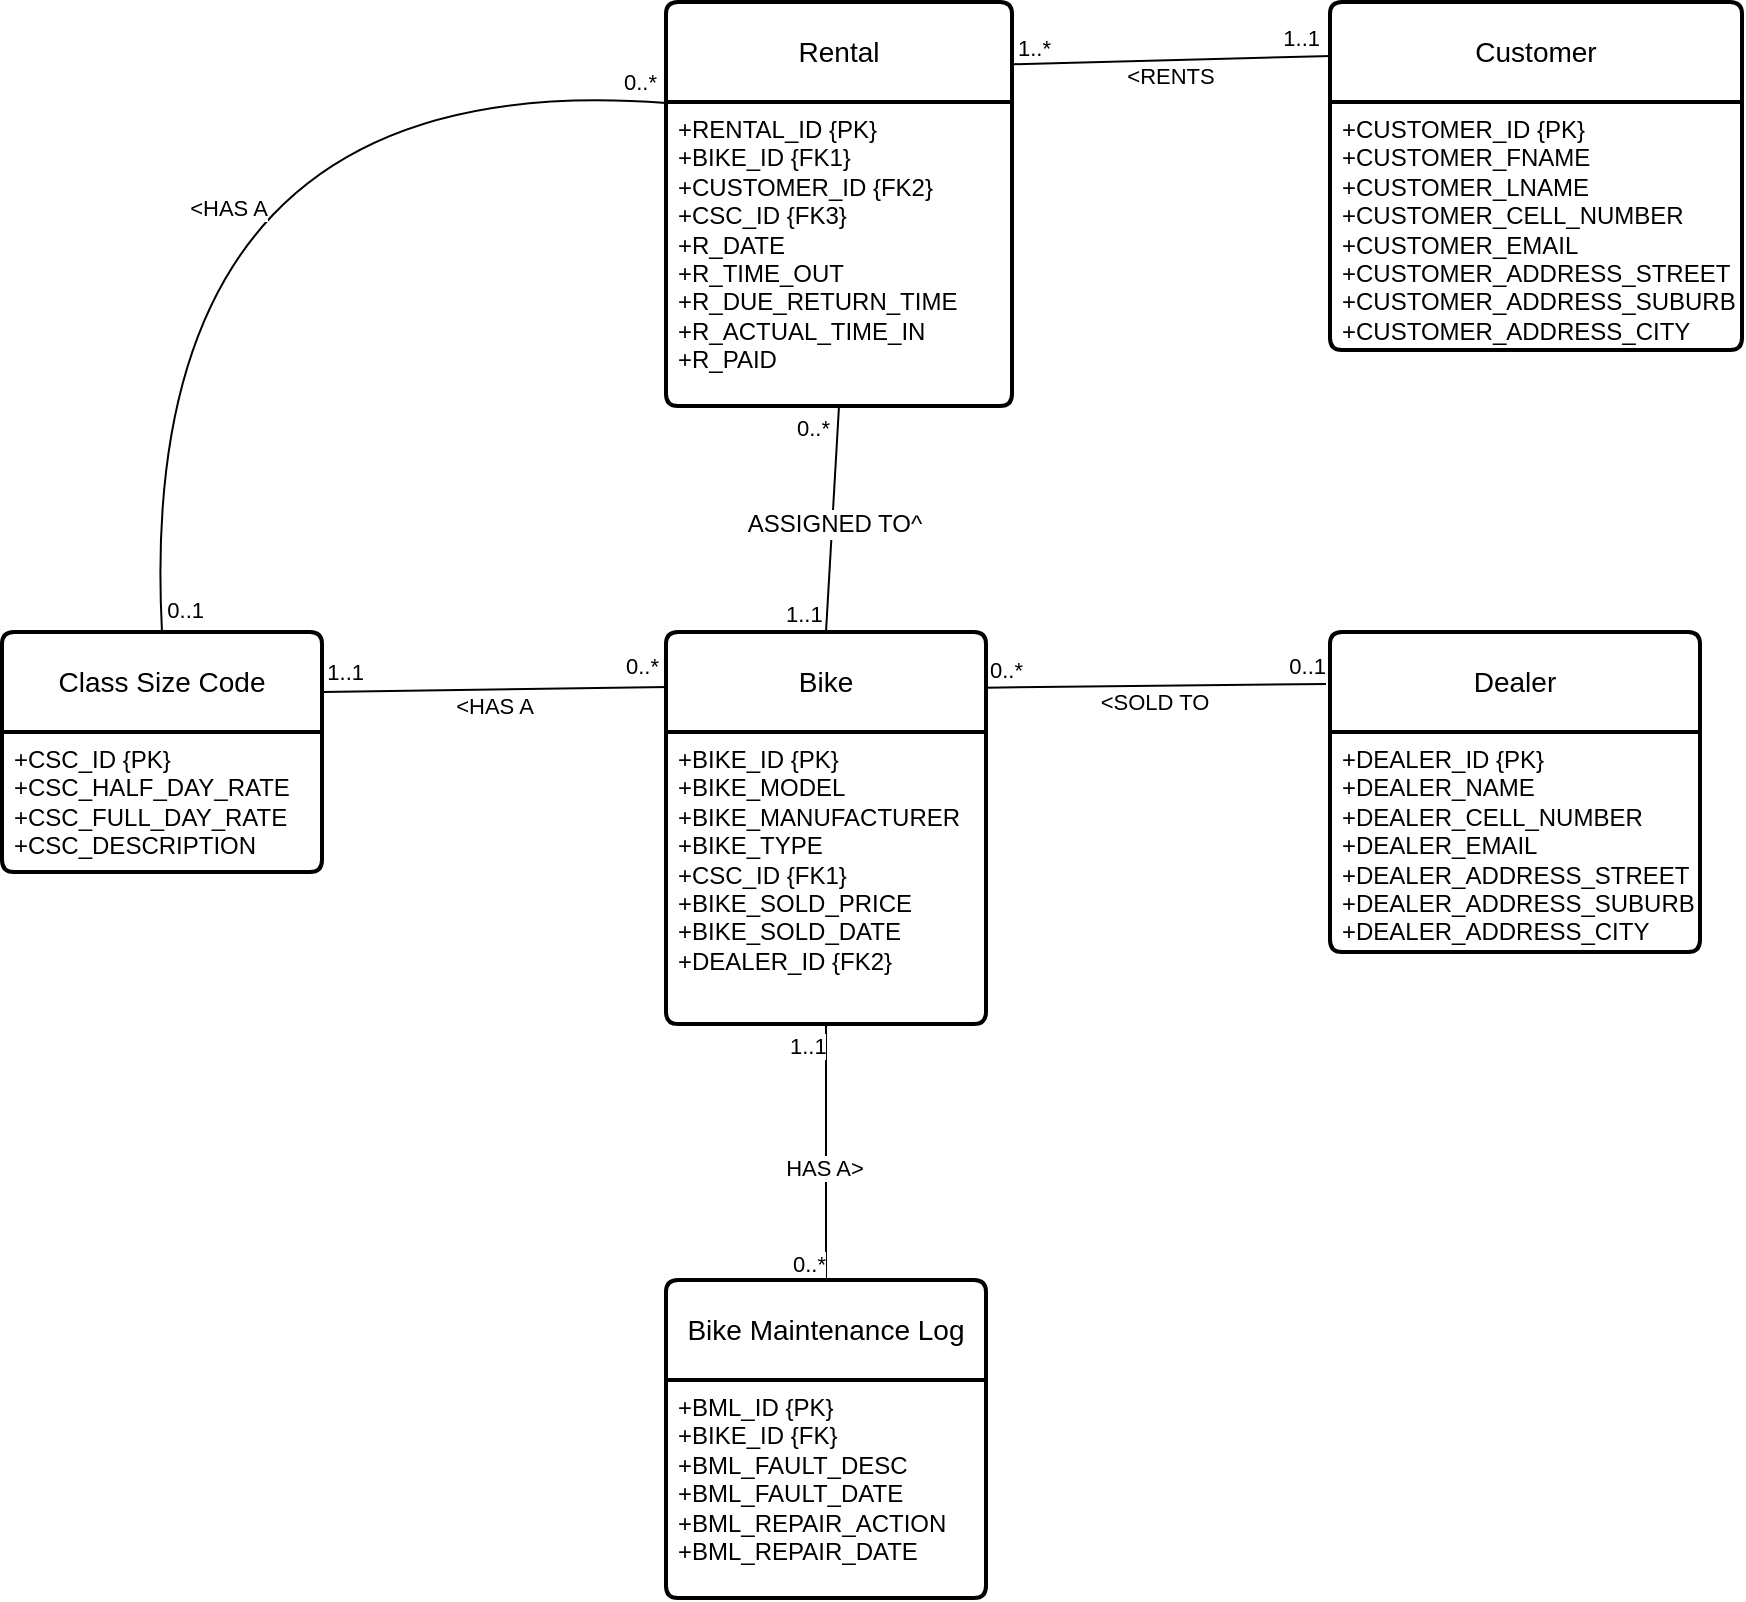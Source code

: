 <mxfile version="26.1.0">
  <diagram name="Page-1" id="AstR03fi6MBcgD1E8EU9">
    <mxGraphModel dx="1220" dy="1469" grid="0" gridSize="10" guides="1" tooltips="1" connect="1" arrows="1" fold="1" page="0" pageScale="1" pageWidth="827" pageHeight="1169" math="0" shadow="0">
      <root>
        <mxCell id="0" />
        <mxCell id="1" parent="0" />
        <mxCell id="aqHq-pnbUR2po78qSnEL-1" value="" style="endArrow=none;html=1;rounded=0;fontSize=12;startSize=8;endSize=8;curved=1;startFill=0;exitX=0.998;exitY=0.142;exitDx=0;exitDy=0;exitPerimeter=0;" edge="1" parent="1" source="aqHq-pnbUR2po78qSnEL-5">
          <mxGeometry relative="1" as="geometry">
            <mxPoint x="126" y="-140" as="sourcePoint" />
            <mxPoint x="311" y="-51" as="targetPoint" />
          </mxGeometry>
        </mxCell>
        <mxCell id="aqHq-pnbUR2po78qSnEL-2" value="&amp;lt;SOLD TO" style="edgeLabel;resizable=0;html=1;;align=center;verticalAlign=middle;" connectable="0" vertex="1" parent="aqHq-pnbUR2po78qSnEL-1">
          <mxGeometry relative="1" as="geometry">
            <mxPoint x="-1" y="8" as="offset" />
          </mxGeometry>
        </mxCell>
        <mxCell id="aqHq-pnbUR2po78qSnEL-3" value="0..*" style="edgeLabel;resizable=0;html=1;;align=left;verticalAlign=bottom;" connectable="0" vertex="1" parent="aqHq-pnbUR2po78qSnEL-1">
          <mxGeometry x="-1" relative="1" as="geometry" />
        </mxCell>
        <mxCell id="aqHq-pnbUR2po78qSnEL-4" value="0..1" style="edgeLabel;resizable=0;html=1;;align=right;verticalAlign=bottom;" connectable="0" vertex="1" parent="aqHq-pnbUR2po78qSnEL-1">
          <mxGeometry x="1" relative="1" as="geometry" />
        </mxCell>
        <mxCell id="aqHq-pnbUR2po78qSnEL-5" value="Bike" style="swimlane;childLayout=stackLayout;horizontal=1;startSize=50;horizontalStack=0;rounded=1;fontSize=14;fontStyle=0;strokeWidth=2;resizeParent=0;resizeLast=1;shadow=0;dashed=0;align=center;arcSize=4;whiteSpace=wrap;html=1;" vertex="1" parent="1">
          <mxGeometry x="-19" y="-77" width="160" height="196" as="geometry" />
        </mxCell>
        <mxCell id="aqHq-pnbUR2po78qSnEL-6" value="+BIKE_ID {PK}&lt;div&gt;+BIKE_MODEL&lt;/div&gt;&lt;div&gt;+BIKE_MANUFACTURER&lt;/div&gt;&lt;div&gt;+BIKE_TYPE&lt;/div&gt;&lt;div&gt;+CSC_ID {FK1}&lt;/div&gt;&lt;div&gt;+BIKE_SOLD_PRICE&lt;/div&gt;&lt;div&gt;+BIKE_SOLD_DATE&lt;/div&gt;&lt;div&gt;+DEALER_ID {FK2}&lt;/div&gt;" style="align=left;strokeColor=none;fillColor=none;spacingLeft=4;spacingRight=4;fontSize=12;verticalAlign=top;resizable=0;rotatable=0;part=1;html=1;whiteSpace=wrap;" vertex="1" parent="aqHq-pnbUR2po78qSnEL-5">
          <mxGeometry y="50" width="160" height="146" as="geometry" />
        </mxCell>
        <mxCell id="aqHq-pnbUR2po78qSnEL-7" value="Dealer" style="swimlane;childLayout=stackLayout;horizontal=1;startSize=50;horizontalStack=0;rounded=1;fontSize=14;fontStyle=0;strokeWidth=2;resizeParent=0;resizeLast=1;shadow=0;dashed=0;align=center;arcSize=4;whiteSpace=wrap;html=1;" vertex="1" parent="1">
          <mxGeometry x="313" y="-77" width="185" height="160" as="geometry" />
        </mxCell>
        <mxCell id="aqHq-pnbUR2po78qSnEL-8" value="+DEALER_ID {PK}&lt;div&gt;+DEALER_NAME&lt;/div&gt;&lt;div&gt;+DEALER_CELL_NUMBER&lt;/div&gt;&lt;div&gt;+DEALER_EMAIL&lt;/div&gt;&lt;div&gt;+DEALER_ADDRESS_STREET&lt;/div&gt;&lt;div&gt;+DEALER_ADDRESS_SUBURB&lt;/div&gt;&lt;div&gt;+DEALER_ADDRESS_CITY&lt;/div&gt;" style="align=left;strokeColor=none;fillColor=none;spacingLeft=4;spacingRight=4;fontSize=12;verticalAlign=top;resizable=0;rotatable=0;part=1;html=1;whiteSpace=wrap;" vertex="1" parent="aqHq-pnbUR2po78qSnEL-7">
          <mxGeometry y="50" width="185" height="110" as="geometry" />
        </mxCell>
        <mxCell id="aqHq-pnbUR2po78qSnEL-9" value="Class Size Code" style="swimlane;childLayout=stackLayout;horizontal=1;startSize=50;horizontalStack=0;rounded=1;fontSize=14;fontStyle=0;strokeWidth=2;resizeParent=0;resizeLast=1;shadow=0;dashed=0;align=center;arcSize=4;whiteSpace=wrap;html=1;" vertex="1" parent="1">
          <mxGeometry x="-351" y="-77" width="160" height="120" as="geometry" />
        </mxCell>
        <mxCell id="aqHq-pnbUR2po78qSnEL-10" value="+CSC_ID {PK}&lt;div&gt;+CSC_HALF_DAY_RATE&lt;/div&gt;&lt;div&gt;+CSC_FULL_DAY_RATE&lt;/div&gt;&lt;div&gt;+CSC_DESCRIPTION&lt;/div&gt;" style="align=left;strokeColor=none;fillColor=none;spacingLeft=4;spacingRight=4;fontSize=12;verticalAlign=top;resizable=0;rotatable=0;part=1;html=1;whiteSpace=wrap;" vertex="1" parent="aqHq-pnbUR2po78qSnEL-9">
          <mxGeometry y="50" width="160" height="70" as="geometry" />
        </mxCell>
        <mxCell id="aqHq-pnbUR2po78qSnEL-11" value="" style="endArrow=none;html=1;rounded=0;fontSize=12;startSize=8;endSize=8;curved=1;startFill=0;exitX=0.005;exitY=0.14;exitDx=0;exitDy=0;entryX=1;entryY=0.25;entryDx=0;entryDy=0;exitPerimeter=0;" edge="1" parent="1">
          <mxGeometry relative="1" as="geometry">
            <mxPoint x="-18.2" y="-49.56" as="sourcePoint" />
            <mxPoint x="-191" y="-47" as="targetPoint" />
          </mxGeometry>
        </mxCell>
        <mxCell id="aqHq-pnbUR2po78qSnEL-12" value="&amp;lt;HAS A" style="edgeLabel;resizable=0;html=1;;align=center;verticalAlign=middle;" connectable="0" vertex="1" parent="aqHq-pnbUR2po78qSnEL-11">
          <mxGeometry relative="1" as="geometry">
            <mxPoint x="-1" y="8" as="offset" />
          </mxGeometry>
        </mxCell>
        <mxCell id="aqHq-pnbUR2po78qSnEL-13" value="0..*" style="edgeLabel;resizable=0;html=1;;align=left;verticalAlign=bottom;" connectable="0" vertex="1" parent="aqHq-pnbUR2po78qSnEL-11">
          <mxGeometry x="-1" relative="1" as="geometry">
            <mxPoint x="-23" y="-2" as="offset" />
          </mxGeometry>
        </mxCell>
        <mxCell id="aqHq-pnbUR2po78qSnEL-14" value="1..1" style="edgeLabel;resizable=0;html=1;;align=right;verticalAlign=bottom;" connectable="0" vertex="1" parent="aqHq-pnbUR2po78qSnEL-11">
          <mxGeometry x="1" relative="1" as="geometry">
            <mxPoint x="22" y="-2" as="offset" />
          </mxGeometry>
        </mxCell>
        <mxCell id="aqHq-pnbUR2po78qSnEL-15" value="Bike Maintenance Log" style="swimlane;childLayout=stackLayout;horizontal=1;startSize=50;horizontalStack=0;rounded=1;fontSize=14;fontStyle=0;strokeWidth=2;resizeParent=0;resizeLast=1;shadow=0;dashed=0;align=center;arcSize=4;whiteSpace=wrap;html=1;" vertex="1" parent="1">
          <mxGeometry x="-19" y="247" width="160" height="159" as="geometry" />
        </mxCell>
        <mxCell id="aqHq-pnbUR2po78qSnEL-16" value="+BML_ID {PK}&lt;div&gt;+BIKE_ID {FK}&lt;/div&gt;&lt;div&gt;+BML_FAULT_DESC&lt;/div&gt;&lt;div&gt;+BML_FAULT_DATE&lt;/div&gt;&lt;div&gt;+BML_REPAIR_ACTION&lt;/div&gt;&lt;div&gt;+BML_REPAIR_DATE&lt;/div&gt;" style="align=left;strokeColor=none;fillColor=none;spacingLeft=4;spacingRight=4;fontSize=12;verticalAlign=top;resizable=0;rotatable=0;part=1;html=1;whiteSpace=wrap;" vertex="1" parent="aqHq-pnbUR2po78qSnEL-15">
          <mxGeometry y="50" width="160" height="109" as="geometry" />
        </mxCell>
        <mxCell id="aqHq-pnbUR2po78qSnEL-19" value="" style="endArrow=none;html=1;rounded=0;fontSize=12;startSize=8;endSize=8;curved=1;startFill=0;exitX=0.5;exitY=1;exitDx=0;exitDy=0;entryX=0.5;entryY=0;entryDx=0;entryDy=0;" edge="1" parent="1" source="aqHq-pnbUR2po78qSnEL-6" target="aqHq-pnbUR2po78qSnEL-15">
          <mxGeometry relative="1" as="geometry">
            <mxPoint x="61" y="113" as="sourcePoint" />
            <mxPoint x="54" y="243" as="targetPoint" />
          </mxGeometry>
        </mxCell>
        <mxCell id="aqHq-pnbUR2po78qSnEL-20" value="HAS A&amp;gt;" style="edgeLabel;resizable=0;html=1;;align=center;verticalAlign=middle;" connectable="0" vertex="1" parent="aqHq-pnbUR2po78qSnEL-19">
          <mxGeometry relative="1" as="geometry">
            <mxPoint x="-1" y="8" as="offset" />
          </mxGeometry>
        </mxCell>
        <mxCell id="aqHq-pnbUR2po78qSnEL-21" value="1..1" style="edgeLabel;resizable=0;html=1;;align=left;verticalAlign=bottom;" connectable="0" vertex="1" parent="aqHq-pnbUR2po78qSnEL-19">
          <mxGeometry x="-1" relative="1" as="geometry">
            <mxPoint x="-20" y="19" as="offset" />
          </mxGeometry>
        </mxCell>
        <mxCell id="aqHq-pnbUR2po78qSnEL-22" value="0..*" style="edgeLabel;resizable=0;html=1;;align=right;verticalAlign=bottom;" connectable="0" vertex="1" parent="aqHq-pnbUR2po78qSnEL-19">
          <mxGeometry x="1" relative="1" as="geometry" />
        </mxCell>
        <mxCell id="aqHq-pnbUR2po78qSnEL-23" value="Customer" style="swimlane;childLayout=stackLayout;horizontal=1;startSize=50;horizontalStack=0;rounded=1;fontSize=14;fontStyle=0;strokeWidth=2;resizeParent=0;resizeLast=1;shadow=0;dashed=0;align=center;arcSize=4;whiteSpace=wrap;html=1;" vertex="1" parent="1">
          <mxGeometry x="313" y="-392" width="206" height="174" as="geometry" />
        </mxCell>
        <mxCell id="aqHq-pnbUR2po78qSnEL-24" value="+CUSTOMER_ID {PK}&lt;div&gt;+CUSTOMER_FNAME&lt;/div&gt;&lt;div&gt;+CUSTOMER_LNAME&lt;/div&gt;&lt;div&gt;+CUSTOMER_CELL_NUMBER&lt;/div&gt;&lt;div&gt;+CUSTOMER_EMAIL&lt;/div&gt;&lt;div&gt;+CUSTOMER_ADDRESS_STREET&lt;/div&gt;&lt;div&gt;+CUSTOMER_ADDRESS_SUBURB&lt;/div&gt;&lt;div&gt;+CUSTOMER_ADDRESS_CITY&lt;/div&gt;&lt;div&gt;&lt;br&gt;&lt;/div&gt;" style="align=left;strokeColor=none;fillColor=none;spacingLeft=4;spacingRight=4;fontSize=12;verticalAlign=top;resizable=0;rotatable=0;part=1;html=1;whiteSpace=wrap;" vertex="1" parent="aqHq-pnbUR2po78qSnEL-23">
          <mxGeometry y="50" width="206" height="124" as="geometry" />
        </mxCell>
        <mxCell id="aqHq-pnbUR2po78qSnEL-25" value="Rental" style="swimlane;childLayout=stackLayout;horizontal=1;startSize=50;horizontalStack=0;rounded=1;fontSize=14;fontStyle=0;strokeWidth=2;resizeParent=0;resizeLast=1;shadow=0;dashed=0;align=center;arcSize=4;whiteSpace=wrap;html=1;" vertex="1" parent="1">
          <mxGeometry x="-19" y="-392" width="173" height="202" as="geometry" />
        </mxCell>
        <mxCell id="aqHq-pnbUR2po78qSnEL-26" value="&lt;div&gt;+RENTAL_ID {PK}&lt;/div&gt;+BIKE_ID {FK1}&lt;div&gt;+CUSTOMER_ID {FK2}&lt;/div&gt;&lt;div&gt;+CSC_ID {FK3}&lt;/div&gt;&lt;div&gt;+R_DATE&lt;/div&gt;&lt;div&gt;+R_TIME_OUT&lt;/div&gt;&lt;div&gt;+R_DUE_RETURN_TIME&lt;/div&gt;&lt;div&gt;+R_ACTUAL_TIME_IN&lt;/div&gt;&lt;div&gt;+R_PAID&lt;/div&gt;" style="align=left;strokeColor=none;fillColor=none;spacingLeft=4;spacingRight=4;fontSize=12;verticalAlign=top;resizable=0;rotatable=0;part=1;html=1;whiteSpace=wrap;" vertex="1" parent="aqHq-pnbUR2po78qSnEL-25">
          <mxGeometry y="50" width="173" height="152" as="geometry" />
        </mxCell>
        <mxCell id="aqHq-pnbUR2po78qSnEL-27" value="" style="endArrow=none;html=1;rounded=0;fontSize=12;startSize=8;endSize=8;curved=1;startFill=0;exitX=0.5;exitY=0;exitDx=0;exitDy=0;entryX=0.5;entryY=1;entryDx=0;entryDy=0;" edge="1" parent="1" source="aqHq-pnbUR2po78qSnEL-5" target="aqHq-pnbUR2po78qSnEL-26">
          <mxGeometry relative="1" as="geometry">
            <mxPoint x="161" y="-29" as="sourcePoint" />
            <mxPoint x="331" y="-31" as="targetPoint" />
          </mxGeometry>
        </mxCell>
        <mxCell id="aqHq-pnbUR2po78qSnEL-29" value="1..1" style="edgeLabel;resizable=0;html=1;;align=left;verticalAlign=bottom;" connectable="0" vertex="1" parent="aqHq-pnbUR2po78qSnEL-27">
          <mxGeometry x="-1" relative="1" as="geometry">
            <mxPoint x="-22" y="-1" as="offset" />
          </mxGeometry>
        </mxCell>
        <mxCell id="aqHq-pnbUR2po78qSnEL-30" value="0..*" style="edgeLabel;resizable=0;html=1;;align=right;verticalAlign=bottom;" connectable="0" vertex="1" parent="aqHq-pnbUR2po78qSnEL-27">
          <mxGeometry x="1" relative="1" as="geometry">
            <mxPoint x="-4" y="19" as="offset" />
          </mxGeometry>
        </mxCell>
        <mxCell id="aqHq-pnbUR2po78qSnEL-31" value="ASSIGNED TO^" style="edgeLabel;html=1;align=center;verticalAlign=middle;resizable=0;points=[];fontSize=12;" vertex="1" connectable="0" parent="aqHq-pnbUR2po78qSnEL-27">
          <mxGeometry x="-0.042" y="-1" relative="1" as="geometry">
            <mxPoint as="offset" />
          </mxGeometry>
        </mxCell>
        <mxCell id="aqHq-pnbUR2po78qSnEL-32" value="" style="endArrow=none;html=1;rounded=0;fontSize=12;startSize=8;endSize=8;curved=1;startFill=0;exitX=1.003;exitY=0.154;exitDx=0;exitDy=0;entryX=0.003;entryY=0.155;entryDx=0;entryDy=0;entryPerimeter=0;exitPerimeter=0;" edge="1" parent="1" source="aqHq-pnbUR2po78qSnEL-25" target="aqHq-pnbUR2po78qSnEL-23">
          <mxGeometry relative="1" as="geometry">
            <mxPoint x="171" y="-19" as="sourcePoint" />
            <mxPoint x="341" y="-21" as="targetPoint" />
          </mxGeometry>
        </mxCell>
        <mxCell id="aqHq-pnbUR2po78qSnEL-33" value="&amp;lt;RENTS" style="edgeLabel;resizable=0;html=1;;align=center;verticalAlign=middle;" connectable="0" vertex="1" parent="aqHq-pnbUR2po78qSnEL-32">
          <mxGeometry relative="1" as="geometry">
            <mxPoint x="-1" y="8" as="offset" />
          </mxGeometry>
        </mxCell>
        <mxCell id="aqHq-pnbUR2po78qSnEL-34" value="1..*" style="edgeLabel;resizable=0;html=1;;align=left;verticalAlign=bottom;" connectable="0" vertex="1" parent="aqHq-pnbUR2po78qSnEL-32">
          <mxGeometry x="-1" relative="1" as="geometry" />
        </mxCell>
        <mxCell id="aqHq-pnbUR2po78qSnEL-35" value="1..1" style="edgeLabel;resizable=0;html=1;;align=right;verticalAlign=bottom;" connectable="0" vertex="1" parent="aqHq-pnbUR2po78qSnEL-32">
          <mxGeometry x="1" relative="1" as="geometry">
            <mxPoint x="-5" as="offset" />
          </mxGeometry>
        </mxCell>
        <mxCell id="aqHq-pnbUR2po78qSnEL-36" value="" style="endArrow=none;html=1;rounded=0;fontSize=12;startSize=8;endSize=8;curved=1;startFill=0;exitX=0;exitY=0.25;exitDx=0;exitDy=0;entryX=0.5;entryY=0;entryDx=0;entryDy=0;" edge="1" parent="1" source="aqHq-pnbUR2po78qSnEL-25" target="aqHq-pnbUR2po78qSnEL-9">
          <mxGeometry relative="1" as="geometry">
            <mxPoint x="-8" y="-40" as="sourcePoint" />
            <mxPoint x="-181" y="-37" as="targetPoint" />
            <Array as="points">
              <mxPoint x="-286" y="-362" />
            </Array>
          </mxGeometry>
        </mxCell>
        <mxCell id="aqHq-pnbUR2po78qSnEL-37" value="&amp;lt;HAS A" style="edgeLabel;resizable=0;html=1;;align=center;verticalAlign=middle;" connectable="0" vertex="1" parent="aqHq-pnbUR2po78qSnEL-36">
          <mxGeometry relative="1" as="geometry">
            <mxPoint x="47" y="64" as="offset" />
          </mxGeometry>
        </mxCell>
        <mxCell id="aqHq-pnbUR2po78qSnEL-38" value="0..*" style="edgeLabel;resizable=0;html=1;;align=left;verticalAlign=bottom;" connectable="0" vertex="1" parent="aqHq-pnbUR2po78qSnEL-36">
          <mxGeometry x="-1" relative="1" as="geometry">
            <mxPoint x="-23" y="-2" as="offset" />
          </mxGeometry>
        </mxCell>
        <mxCell id="aqHq-pnbUR2po78qSnEL-39" value="0..1" style="edgeLabel;resizable=0;html=1;;align=right;verticalAlign=bottom;" connectable="0" vertex="1" parent="aqHq-pnbUR2po78qSnEL-36">
          <mxGeometry x="1" relative="1" as="geometry">
            <mxPoint x="22" y="-2" as="offset" />
          </mxGeometry>
        </mxCell>
      </root>
    </mxGraphModel>
  </diagram>
</mxfile>
